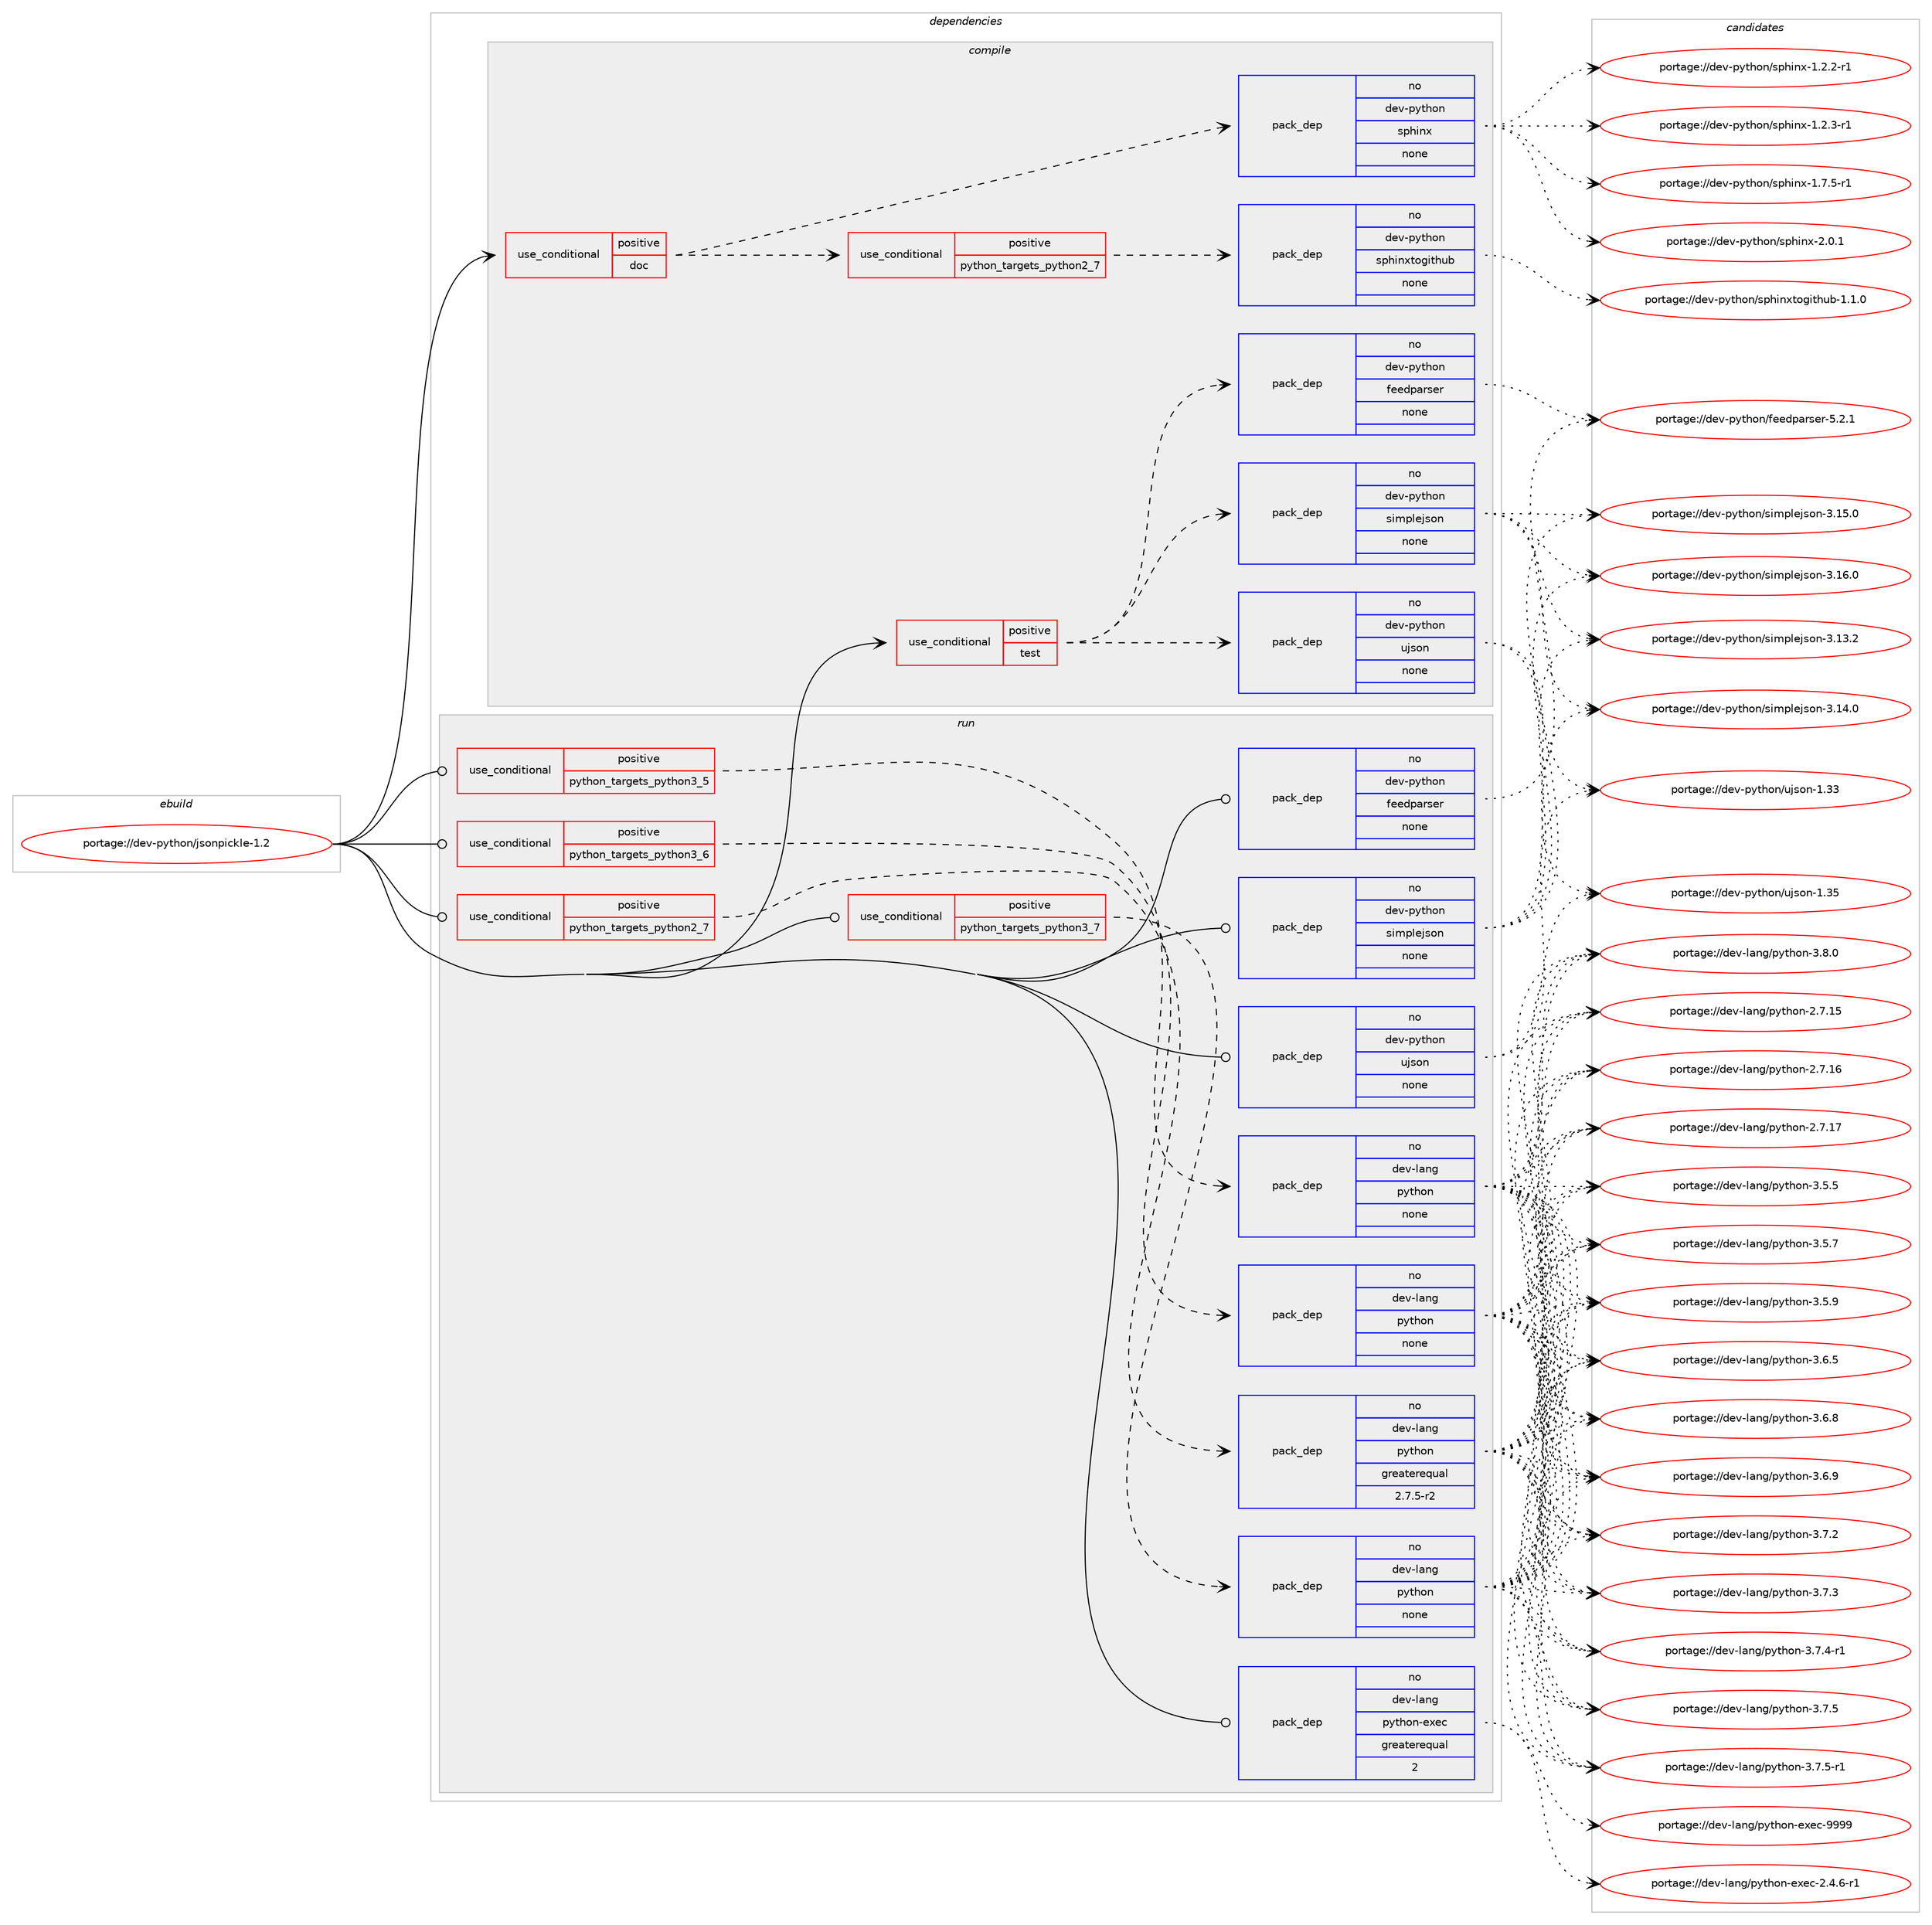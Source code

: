digraph prolog {

# *************
# Graph options
# *************

newrank=true;
concentrate=true;
compound=true;
graph [rankdir=LR,fontname=Helvetica,fontsize=10,ranksep=1.5];#, ranksep=2.5, nodesep=0.2];
edge  [arrowhead=vee];
node  [fontname=Helvetica,fontsize=10];

# **********
# The ebuild
# **********

subgraph cluster_leftcol {
color=gray;
rank=same;
label=<<i>ebuild</i>>;
id [label="portage://dev-python/jsonpickle-1.2", color=red, width=4, href="../dev-python/jsonpickle-1.2.svg"];
}

# ****************
# The dependencies
# ****************

subgraph cluster_midcol {
color=gray;
label=<<i>dependencies</i>>;
subgraph cluster_compile {
fillcolor="#eeeeee";
style=filled;
label=<<i>compile</i>>;
subgraph cond30802 {
dependency146401 [label=<<TABLE BORDER="0" CELLBORDER="1" CELLSPACING="0" CELLPADDING="4"><TR><TD ROWSPAN="3" CELLPADDING="10">use_conditional</TD></TR><TR><TD>positive</TD></TR><TR><TD>doc</TD></TR></TABLE>>, shape=none, color=red];
subgraph pack112277 {
dependency146402 [label=<<TABLE BORDER="0" CELLBORDER="1" CELLSPACING="0" CELLPADDING="4" WIDTH="220"><TR><TD ROWSPAN="6" CELLPADDING="30">pack_dep</TD></TR><TR><TD WIDTH="110">no</TD></TR><TR><TD>dev-python</TD></TR><TR><TD>sphinx</TD></TR><TR><TD>none</TD></TR><TR><TD></TD></TR></TABLE>>, shape=none, color=blue];
}
dependency146401:e -> dependency146402:w [weight=20,style="dashed",arrowhead="vee"];
subgraph cond30803 {
dependency146403 [label=<<TABLE BORDER="0" CELLBORDER="1" CELLSPACING="0" CELLPADDING="4"><TR><TD ROWSPAN="3" CELLPADDING="10">use_conditional</TD></TR><TR><TD>positive</TD></TR><TR><TD>python_targets_python2_7</TD></TR></TABLE>>, shape=none, color=red];
subgraph pack112278 {
dependency146404 [label=<<TABLE BORDER="0" CELLBORDER="1" CELLSPACING="0" CELLPADDING="4" WIDTH="220"><TR><TD ROWSPAN="6" CELLPADDING="30">pack_dep</TD></TR><TR><TD WIDTH="110">no</TD></TR><TR><TD>dev-python</TD></TR><TR><TD>sphinxtogithub</TD></TR><TR><TD>none</TD></TR><TR><TD></TD></TR></TABLE>>, shape=none, color=blue];
}
dependency146403:e -> dependency146404:w [weight=20,style="dashed",arrowhead="vee"];
}
dependency146401:e -> dependency146403:w [weight=20,style="dashed",arrowhead="vee"];
}
id:e -> dependency146401:w [weight=20,style="solid",arrowhead="vee"];
subgraph cond30804 {
dependency146405 [label=<<TABLE BORDER="0" CELLBORDER="1" CELLSPACING="0" CELLPADDING="4"><TR><TD ROWSPAN="3" CELLPADDING="10">use_conditional</TD></TR><TR><TD>positive</TD></TR><TR><TD>test</TD></TR></TABLE>>, shape=none, color=red];
subgraph pack112279 {
dependency146406 [label=<<TABLE BORDER="0" CELLBORDER="1" CELLSPACING="0" CELLPADDING="4" WIDTH="220"><TR><TD ROWSPAN="6" CELLPADDING="30">pack_dep</TD></TR><TR><TD WIDTH="110">no</TD></TR><TR><TD>dev-python</TD></TR><TR><TD>simplejson</TD></TR><TR><TD>none</TD></TR><TR><TD></TD></TR></TABLE>>, shape=none, color=blue];
}
dependency146405:e -> dependency146406:w [weight=20,style="dashed",arrowhead="vee"];
subgraph pack112280 {
dependency146407 [label=<<TABLE BORDER="0" CELLBORDER="1" CELLSPACING="0" CELLPADDING="4" WIDTH="220"><TR><TD ROWSPAN="6" CELLPADDING="30">pack_dep</TD></TR><TR><TD WIDTH="110">no</TD></TR><TR><TD>dev-python</TD></TR><TR><TD>feedparser</TD></TR><TR><TD>none</TD></TR><TR><TD></TD></TR></TABLE>>, shape=none, color=blue];
}
dependency146405:e -> dependency146407:w [weight=20,style="dashed",arrowhead="vee"];
subgraph pack112281 {
dependency146408 [label=<<TABLE BORDER="0" CELLBORDER="1" CELLSPACING="0" CELLPADDING="4" WIDTH="220"><TR><TD ROWSPAN="6" CELLPADDING="30">pack_dep</TD></TR><TR><TD WIDTH="110">no</TD></TR><TR><TD>dev-python</TD></TR><TR><TD>ujson</TD></TR><TR><TD>none</TD></TR><TR><TD></TD></TR></TABLE>>, shape=none, color=blue];
}
dependency146405:e -> dependency146408:w [weight=20,style="dashed",arrowhead="vee"];
}
id:e -> dependency146405:w [weight=20,style="solid",arrowhead="vee"];
}
subgraph cluster_compileandrun {
fillcolor="#eeeeee";
style=filled;
label=<<i>compile and run</i>>;
}
subgraph cluster_run {
fillcolor="#eeeeee";
style=filled;
label=<<i>run</i>>;
subgraph cond30805 {
dependency146409 [label=<<TABLE BORDER="0" CELLBORDER="1" CELLSPACING="0" CELLPADDING="4"><TR><TD ROWSPAN="3" CELLPADDING="10">use_conditional</TD></TR><TR><TD>positive</TD></TR><TR><TD>python_targets_python2_7</TD></TR></TABLE>>, shape=none, color=red];
subgraph pack112282 {
dependency146410 [label=<<TABLE BORDER="0" CELLBORDER="1" CELLSPACING="0" CELLPADDING="4" WIDTH="220"><TR><TD ROWSPAN="6" CELLPADDING="30">pack_dep</TD></TR><TR><TD WIDTH="110">no</TD></TR><TR><TD>dev-lang</TD></TR><TR><TD>python</TD></TR><TR><TD>greaterequal</TD></TR><TR><TD>2.7.5-r2</TD></TR></TABLE>>, shape=none, color=blue];
}
dependency146409:e -> dependency146410:w [weight=20,style="dashed",arrowhead="vee"];
}
id:e -> dependency146409:w [weight=20,style="solid",arrowhead="odot"];
subgraph cond30806 {
dependency146411 [label=<<TABLE BORDER="0" CELLBORDER="1" CELLSPACING="0" CELLPADDING="4"><TR><TD ROWSPAN="3" CELLPADDING="10">use_conditional</TD></TR><TR><TD>positive</TD></TR><TR><TD>python_targets_python3_5</TD></TR></TABLE>>, shape=none, color=red];
subgraph pack112283 {
dependency146412 [label=<<TABLE BORDER="0" CELLBORDER="1" CELLSPACING="0" CELLPADDING="4" WIDTH="220"><TR><TD ROWSPAN="6" CELLPADDING="30">pack_dep</TD></TR><TR><TD WIDTH="110">no</TD></TR><TR><TD>dev-lang</TD></TR><TR><TD>python</TD></TR><TR><TD>none</TD></TR><TR><TD></TD></TR></TABLE>>, shape=none, color=blue];
}
dependency146411:e -> dependency146412:w [weight=20,style="dashed",arrowhead="vee"];
}
id:e -> dependency146411:w [weight=20,style="solid",arrowhead="odot"];
subgraph cond30807 {
dependency146413 [label=<<TABLE BORDER="0" CELLBORDER="1" CELLSPACING="0" CELLPADDING="4"><TR><TD ROWSPAN="3" CELLPADDING="10">use_conditional</TD></TR><TR><TD>positive</TD></TR><TR><TD>python_targets_python3_6</TD></TR></TABLE>>, shape=none, color=red];
subgraph pack112284 {
dependency146414 [label=<<TABLE BORDER="0" CELLBORDER="1" CELLSPACING="0" CELLPADDING="4" WIDTH="220"><TR><TD ROWSPAN="6" CELLPADDING="30">pack_dep</TD></TR><TR><TD WIDTH="110">no</TD></TR><TR><TD>dev-lang</TD></TR><TR><TD>python</TD></TR><TR><TD>none</TD></TR><TR><TD></TD></TR></TABLE>>, shape=none, color=blue];
}
dependency146413:e -> dependency146414:w [weight=20,style="dashed",arrowhead="vee"];
}
id:e -> dependency146413:w [weight=20,style="solid",arrowhead="odot"];
subgraph cond30808 {
dependency146415 [label=<<TABLE BORDER="0" CELLBORDER="1" CELLSPACING="0" CELLPADDING="4"><TR><TD ROWSPAN="3" CELLPADDING="10">use_conditional</TD></TR><TR><TD>positive</TD></TR><TR><TD>python_targets_python3_7</TD></TR></TABLE>>, shape=none, color=red];
subgraph pack112285 {
dependency146416 [label=<<TABLE BORDER="0" CELLBORDER="1" CELLSPACING="0" CELLPADDING="4" WIDTH="220"><TR><TD ROWSPAN="6" CELLPADDING="30">pack_dep</TD></TR><TR><TD WIDTH="110">no</TD></TR><TR><TD>dev-lang</TD></TR><TR><TD>python</TD></TR><TR><TD>none</TD></TR><TR><TD></TD></TR></TABLE>>, shape=none, color=blue];
}
dependency146415:e -> dependency146416:w [weight=20,style="dashed",arrowhead="vee"];
}
id:e -> dependency146415:w [weight=20,style="solid",arrowhead="odot"];
subgraph pack112286 {
dependency146417 [label=<<TABLE BORDER="0" CELLBORDER="1" CELLSPACING="0" CELLPADDING="4" WIDTH="220"><TR><TD ROWSPAN="6" CELLPADDING="30">pack_dep</TD></TR><TR><TD WIDTH="110">no</TD></TR><TR><TD>dev-lang</TD></TR><TR><TD>python-exec</TD></TR><TR><TD>greaterequal</TD></TR><TR><TD>2</TD></TR></TABLE>>, shape=none, color=blue];
}
id:e -> dependency146417:w [weight=20,style="solid",arrowhead="odot"];
subgraph pack112287 {
dependency146418 [label=<<TABLE BORDER="0" CELLBORDER="1" CELLSPACING="0" CELLPADDING="4" WIDTH="220"><TR><TD ROWSPAN="6" CELLPADDING="30">pack_dep</TD></TR><TR><TD WIDTH="110">no</TD></TR><TR><TD>dev-python</TD></TR><TR><TD>feedparser</TD></TR><TR><TD>none</TD></TR><TR><TD></TD></TR></TABLE>>, shape=none, color=blue];
}
id:e -> dependency146418:w [weight=20,style="solid",arrowhead="odot"];
subgraph pack112288 {
dependency146419 [label=<<TABLE BORDER="0" CELLBORDER="1" CELLSPACING="0" CELLPADDING="4" WIDTH="220"><TR><TD ROWSPAN="6" CELLPADDING="30">pack_dep</TD></TR><TR><TD WIDTH="110">no</TD></TR><TR><TD>dev-python</TD></TR><TR><TD>simplejson</TD></TR><TR><TD>none</TD></TR><TR><TD></TD></TR></TABLE>>, shape=none, color=blue];
}
id:e -> dependency146419:w [weight=20,style="solid",arrowhead="odot"];
subgraph pack112289 {
dependency146420 [label=<<TABLE BORDER="0" CELLBORDER="1" CELLSPACING="0" CELLPADDING="4" WIDTH="220"><TR><TD ROWSPAN="6" CELLPADDING="30">pack_dep</TD></TR><TR><TD WIDTH="110">no</TD></TR><TR><TD>dev-python</TD></TR><TR><TD>ujson</TD></TR><TR><TD>none</TD></TR><TR><TD></TD></TR></TABLE>>, shape=none, color=blue];
}
id:e -> dependency146420:w [weight=20,style="solid",arrowhead="odot"];
}
}

# **************
# The candidates
# **************

subgraph cluster_choices {
rank=same;
color=gray;
label=<<i>candidates</i>>;

subgraph choice112277 {
color=black;
nodesep=1;
choiceportage10010111845112121116104111110471151121041051101204549465046504511449 [label="portage://dev-python/sphinx-1.2.2-r1", color=red, width=4,href="../dev-python/sphinx-1.2.2-r1.svg"];
choiceportage10010111845112121116104111110471151121041051101204549465046514511449 [label="portage://dev-python/sphinx-1.2.3-r1", color=red, width=4,href="../dev-python/sphinx-1.2.3-r1.svg"];
choiceportage10010111845112121116104111110471151121041051101204549465546534511449 [label="portage://dev-python/sphinx-1.7.5-r1", color=red, width=4,href="../dev-python/sphinx-1.7.5-r1.svg"];
choiceportage1001011184511212111610411111047115112104105110120455046484649 [label="portage://dev-python/sphinx-2.0.1", color=red, width=4,href="../dev-python/sphinx-2.0.1.svg"];
dependency146402:e -> choiceportage10010111845112121116104111110471151121041051101204549465046504511449:w [style=dotted,weight="100"];
dependency146402:e -> choiceportage10010111845112121116104111110471151121041051101204549465046514511449:w [style=dotted,weight="100"];
dependency146402:e -> choiceportage10010111845112121116104111110471151121041051101204549465546534511449:w [style=dotted,weight="100"];
dependency146402:e -> choiceportage1001011184511212111610411111047115112104105110120455046484649:w [style=dotted,weight="100"];
}
subgraph choice112278 {
color=black;
nodesep=1;
choiceportage100101118451121211161041111104711511210410511012011611110310511610411798454946494648 [label="portage://dev-python/sphinxtogithub-1.1.0", color=red, width=4,href="../dev-python/sphinxtogithub-1.1.0.svg"];
dependency146404:e -> choiceportage100101118451121211161041111104711511210410511012011611110310511610411798454946494648:w [style=dotted,weight="100"];
}
subgraph choice112279 {
color=black;
nodesep=1;
choiceportage100101118451121211161041111104711510510911210810110611511111045514649514650 [label="portage://dev-python/simplejson-3.13.2", color=red, width=4,href="../dev-python/simplejson-3.13.2.svg"];
choiceportage100101118451121211161041111104711510510911210810110611511111045514649524648 [label="portage://dev-python/simplejson-3.14.0", color=red, width=4,href="../dev-python/simplejson-3.14.0.svg"];
choiceportage100101118451121211161041111104711510510911210810110611511111045514649534648 [label="portage://dev-python/simplejson-3.15.0", color=red, width=4,href="../dev-python/simplejson-3.15.0.svg"];
choiceportage100101118451121211161041111104711510510911210810110611511111045514649544648 [label="portage://dev-python/simplejson-3.16.0", color=red, width=4,href="../dev-python/simplejson-3.16.0.svg"];
dependency146406:e -> choiceportage100101118451121211161041111104711510510911210810110611511111045514649514650:w [style=dotted,weight="100"];
dependency146406:e -> choiceportage100101118451121211161041111104711510510911210810110611511111045514649524648:w [style=dotted,weight="100"];
dependency146406:e -> choiceportage100101118451121211161041111104711510510911210810110611511111045514649534648:w [style=dotted,weight="100"];
dependency146406:e -> choiceportage100101118451121211161041111104711510510911210810110611511111045514649544648:w [style=dotted,weight="100"];
}
subgraph choice112280 {
color=black;
nodesep=1;
choiceportage100101118451121211161041111104710210110110011297114115101114455346504649 [label="portage://dev-python/feedparser-5.2.1", color=red, width=4,href="../dev-python/feedparser-5.2.1.svg"];
dependency146407:e -> choiceportage100101118451121211161041111104710210110110011297114115101114455346504649:w [style=dotted,weight="100"];
}
subgraph choice112281 {
color=black;
nodesep=1;
choiceportage10010111845112121116104111110471171061151111104549465151 [label="portage://dev-python/ujson-1.33", color=red, width=4,href="../dev-python/ujson-1.33.svg"];
choiceportage10010111845112121116104111110471171061151111104549465153 [label="portage://dev-python/ujson-1.35", color=red, width=4,href="../dev-python/ujson-1.35.svg"];
dependency146408:e -> choiceportage10010111845112121116104111110471171061151111104549465151:w [style=dotted,weight="100"];
dependency146408:e -> choiceportage10010111845112121116104111110471171061151111104549465153:w [style=dotted,weight="100"];
}
subgraph choice112282 {
color=black;
nodesep=1;
choiceportage10010111845108971101034711212111610411111045504655464953 [label="portage://dev-lang/python-2.7.15", color=red, width=4,href="../dev-lang/python-2.7.15.svg"];
choiceportage10010111845108971101034711212111610411111045504655464954 [label="portage://dev-lang/python-2.7.16", color=red, width=4,href="../dev-lang/python-2.7.16.svg"];
choiceportage10010111845108971101034711212111610411111045504655464955 [label="portage://dev-lang/python-2.7.17", color=red, width=4,href="../dev-lang/python-2.7.17.svg"];
choiceportage100101118451089711010347112121116104111110455146534653 [label="portage://dev-lang/python-3.5.5", color=red, width=4,href="../dev-lang/python-3.5.5.svg"];
choiceportage100101118451089711010347112121116104111110455146534655 [label="portage://dev-lang/python-3.5.7", color=red, width=4,href="../dev-lang/python-3.5.7.svg"];
choiceportage100101118451089711010347112121116104111110455146534657 [label="portage://dev-lang/python-3.5.9", color=red, width=4,href="../dev-lang/python-3.5.9.svg"];
choiceportage100101118451089711010347112121116104111110455146544653 [label="portage://dev-lang/python-3.6.5", color=red, width=4,href="../dev-lang/python-3.6.5.svg"];
choiceportage100101118451089711010347112121116104111110455146544656 [label="portage://dev-lang/python-3.6.8", color=red, width=4,href="../dev-lang/python-3.6.8.svg"];
choiceportage100101118451089711010347112121116104111110455146544657 [label="portage://dev-lang/python-3.6.9", color=red, width=4,href="../dev-lang/python-3.6.9.svg"];
choiceportage100101118451089711010347112121116104111110455146554650 [label="portage://dev-lang/python-3.7.2", color=red, width=4,href="../dev-lang/python-3.7.2.svg"];
choiceportage100101118451089711010347112121116104111110455146554651 [label="portage://dev-lang/python-3.7.3", color=red, width=4,href="../dev-lang/python-3.7.3.svg"];
choiceportage1001011184510897110103471121211161041111104551465546524511449 [label="portage://dev-lang/python-3.7.4-r1", color=red, width=4,href="../dev-lang/python-3.7.4-r1.svg"];
choiceportage100101118451089711010347112121116104111110455146554653 [label="portage://dev-lang/python-3.7.5", color=red, width=4,href="../dev-lang/python-3.7.5.svg"];
choiceportage1001011184510897110103471121211161041111104551465546534511449 [label="portage://dev-lang/python-3.7.5-r1", color=red, width=4,href="../dev-lang/python-3.7.5-r1.svg"];
choiceportage100101118451089711010347112121116104111110455146564648 [label="portage://dev-lang/python-3.8.0", color=red, width=4,href="../dev-lang/python-3.8.0.svg"];
dependency146410:e -> choiceportage10010111845108971101034711212111610411111045504655464953:w [style=dotted,weight="100"];
dependency146410:e -> choiceportage10010111845108971101034711212111610411111045504655464954:w [style=dotted,weight="100"];
dependency146410:e -> choiceportage10010111845108971101034711212111610411111045504655464955:w [style=dotted,weight="100"];
dependency146410:e -> choiceportage100101118451089711010347112121116104111110455146534653:w [style=dotted,weight="100"];
dependency146410:e -> choiceportage100101118451089711010347112121116104111110455146534655:w [style=dotted,weight="100"];
dependency146410:e -> choiceportage100101118451089711010347112121116104111110455146534657:w [style=dotted,weight="100"];
dependency146410:e -> choiceportage100101118451089711010347112121116104111110455146544653:w [style=dotted,weight="100"];
dependency146410:e -> choiceportage100101118451089711010347112121116104111110455146544656:w [style=dotted,weight="100"];
dependency146410:e -> choiceportage100101118451089711010347112121116104111110455146544657:w [style=dotted,weight="100"];
dependency146410:e -> choiceportage100101118451089711010347112121116104111110455146554650:w [style=dotted,weight="100"];
dependency146410:e -> choiceportage100101118451089711010347112121116104111110455146554651:w [style=dotted,weight="100"];
dependency146410:e -> choiceportage1001011184510897110103471121211161041111104551465546524511449:w [style=dotted,weight="100"];
dependency146410:e -> choiceportage100101118451089711010347112121116104111110455146554653:w [style=dotted,weight="100"];
dependency146410:e -> choiceportage1001011184510897110103471121211161041111104551465546534511449:w [style=dotted,weight="100"];
dependency146410:e -> choiceportage100101118451089711010347112121116104111110455146564648:w [style=dotted,weight="100"];
}
subgraph choice112283 {
color=black;
nodesep=1;
choiceportage10010111845108971101034711212111610411111045504655464953 [label="portage://dev-lang/python-2.7.15", color=red, width=4,href="../dev-lang/python-2.7.15.svg"];
choiceportage10010111845108971101034711212111610411111045504655464954 [label="portage://dev-lang/python-2.7.16", color=red, width=4,href="../dev-lang/python-2.7.16.svg"];
choiceportage10010111845108971101034711212111610411111045504655464955 [label="portage://dev-lang/python-2.7.17", color=red, width=4,href="../dev-lang/python-2.7.17.svg"];
choiceportage100101118451089711010347112121116104111110455146534653 [label="portage://dev-lang/python-3.5.5", color=red, width=4,href="../dev-lang/python-3.5.5.svg"];
choiceportage100101118451089711010347112121116104111110455146534655 [label="portage://dev-lang/python-3.5.7", color=red, width=4,href="../dev-lang/python-3.5.7.svg"];
choiceportage100101118451089711010347112121116104111110455146534657 [label="portage://dev-lang/python-3.5.9", color=red, width=4,href="../dev-lang/python-3.5.9.svg"];
choiceportage100101118451089711010347112121116104111110455146544653 [label="portage://dev-lang/python-3.6.5", color=red, width=4,href="../dev-lang/python-3.6.5.svg"];
choiceportage100101118451089711010347112121116104111110455146544656 [label="portage://dev-lang/python-3.6.8", color=red, width=4,href="../dev-lang/python-3.6.8.svg"];
choiceportage100101118451089711010347112121116104111110455146544657 [label="portage://dev-lang/python-3.6.9", color=red, width=4,href="../dev-lang/python-3.6.9.svg"];
choiceportage100101118451089711010347112121116104111110455146554650 [label="portage://dev-lang/python-3.7.2", color=red, width=4,href="../dev-lang/python-3.7.2.svg"];
choiceportage100101118451089711010347112121116104111110455146554651 [label="portage://dev-lang/python-3.7.3", color=red, width=4,href="../dev-lang/python-3.7.3.svg"];
choiceportage1001011184510897110103471121211161041111104551465546524511449 [label="portage://dev-lang/python-3.7.4-r1", color=red, width=4,href="../dev-lang/python-3.7.4-r1.svg"];
choiceportage100101118451089711010347112121116104111110455146554653 [label="portage://dev-lang/python-3.7.5", color=red, width=4,href="../dev-lang/python-3.7.5.svg"];
choiceportage1001011184510897110103471121211161041111104551465546534511449 [label="portage://dev-lang/python-3.7.5-r1", color=red, width=4,href="../dev-lang/python-3.7.5-r1.svg"];
choiceportage100101118451089711010347112121116104111110455146564648 [label="portage://dev-lang/python-3.8.0", color=red, width=4,href="../dev-lang/python-3.8.0.svg"];
dependency146412:e -> choiceportage10010111845108971101034711212111610411111045504655464953:w [style=dotted,weight="100"];
dependency146412:e -> choiceportage10010111845108971101034711212111610411111045504655464954:w [style=dotted,weight="100"];
dependency146412:e -> choiceportage10010111845108971101034711212111610411111045504655464955:w [style=dotted,weight="100"];
dependency146412:e -> choiceportage100101118451089711010347112121116104111110455146534653:w [style=dotted,weight="100"];
dependency146412:e -> choiceportage100101118451089711010347112121116104111110455146534655:w [style=dotted,weight="100"];
dependency146412:e -> choiceportage100101118451089711010347112121116104111110455146534657:w [style=dotted,weight="100"];
dependency146412:e -> choiceportage100101118451089711010347112121116104111110455146544653:w [style=dotted,weight="100"];
dependency146412:e -> choiceportage100101118451089711010347112121116104111110455146544656:w [style=dotted,weight="100"];
dependency146412:e -> choiceportage100101118451089711010347112121116104111110455146544657:w [style=dotted,weight="100"];
dependency146412:e -> choiceportage100101118451089711010347112121116104111110455146554650:w [style=dotted,weight="100"];
dependency146412:e -> choiceportage100101118451089711010347112121116104111110455146554651:w [style=dotted,weight="100"];
dependency146412:e -> choiceportage1001011184510897110103471121211161041111104551465546524511449:w [style=dotted,weight="100"];
dependency146412:e -> choiceportage100101118451089711010347112121116104111110455146554653:w [style=dotted,weight="100"];
dependency146412:e -> choiceportage1001011184510897110103471121211161041111104551465546534511449:w [style=dotted,weight="100"];
dependency146412:e -> choiceportage100101118451089711010347112121116104111110455146564648:w [style=dotted,weight="100"];
}
subgraph choice112284 {
color=black;
nodesep=1;
choiceportage10010111845108971101034711212111610411111045504655464953 [label="portage://dev-lang/python-2.7.15", color=red, width=4,href="../dev-lang/python-2.7.15.svg"];
choiceportage10010111845108971101034711212111610411111045504655464954 [label="portage://dev-lang/python-2.7.16", color=red, width=4,href="../dev-lang/python-2.7.16.svg"];
choiceportage10010111845108971101034711212111610411111045504655464955 [label="portage://dev-lang/python-2.7.17", color=red, width=4,href="../dev-lang/python-2.7.17.svg"];
choiceportage100101118451089711010347112121116104111110455146534653 [label="portage://dev-lang/python-3.5.5", color=red, width=4,href="../dev-lang/python-3.5.5.svg"];
choiceportage100101118451089711010347112121116104111110455146534655 [label="portage://dev-lang/python-3.5.7", color=red, width=4,href="../dev-lang/python-3.5.7.svg"];
choiceportage100101118451089711010347112121116104111110455146534657 [label="portage://dev-lang/python-3.5.9", color=red, width=4,href="../dev-lang/python-3.5.9.svg"];
choiceportage100101118451089711010347112121116104111110455146544653 [label="portage://dev-lang/python-3.6.5", color=red, width=4,href="../dev-lang/python-3.6.5.svg"];
choiceportage100101118451089711010347112121116104111110455146544656 [label="portage://dev-lang/python-3.6.8", color=red, width=4,href="../dev-lang/python-3.6.8.svg"];
choiceportage100101118451089711010347112121116104111110455146544657 [label="portage://dev-lang/python-3.6.9", color=red, width=4,href="../dev-lang/python-3.6.9.svg"];
choiceportage100101118451089711010347112121116104111110455146554650 [label="portage://dev-lang/python-3.7.2", color=red, width=4,href="../dev-lang/python-3.7.2.svg"];
choiceportage100101118451089711010347112121116104111110455146554651 [label="portage://dev-lang/python-3.7.3", color=red, width=4,href="../dev-lang/python-3.7.3.svg"];
choiceportage1001011184510897110103471121211161041111104551465546524511449 [label="portage://dev-lang/python-3.7.4-r1", color=red, width=4,href="../dev-lang/python-3.7.4-r1.svg"];
choiceportage100101118451089711010347112121116104111110455146554653 [label="portage://dev-lang/python-3.7.5", color=red, width=4,href="../dev-lang/python-3.7.5.svg"];
choiceportage1001011184510897110103471121211161041111104551465546534511449 [label="portage://dev-lang/python-3.7.5-r1", color=red, width=4,href="../dev-lang/python-3.7.5-r1.svg"];
choiceportage100101118451089711010347112121116104111110455146564648 [label="portage://dev-lang/python-3.8.0", color=red, width=4,href="../dev-lang/python-3.8.0.svg"];
dependency146414:e -> choiceportage10010111845108971101034711212111610411111045504655464953:w [style=dotted,weight="100"];
dependency146414:e -> choiceportage10010111845108971101034711212111610411111045504655464954:w [style=dotted,weight="100"];
dependency146414:e -> choiceportage10010111845108971101034711212111610411111045504655464955:w [style=dotted,weight="100"];
dependency146414:e -> choiceportage100101118451089711010347112121116104111110455146534653:w [style=dotted,weight="100"];
dependency146414:e -> choiceportage100101118451089711010347112121116104111110455146534655:w [style=dotted,weight="100"];
dependency146414:e -> choiceportage100101118451089711010347112121116104111110455146534657:w [style=dotted,weight="100"];
dependency146414:e -> choiceportage100101118451089711010347112121116104111110455146544653:w [style=dotted,weight="100"];
dependency146414:e -> choiceportage100101118451089711010347112121116104111110455146544656:w [style=dotted,weight="100"];
dependency146414:e -> choiceportage100101118451089711010347112121116104111110455146544657:w [style=dotted,weight="100"];
dependency146414:e -> choiceportage100101118451089711010347112121116104111110455146554650:w [style=dotted,weight="100"];
dependency146414:e -> choiceportage100101118451089711010347112121116104111110455146554651:w [style=dotted,weight="100"];
dependency146414:e -> choiceportage1001011184510897110103471121211161041111104551465546524511449:w [style=dotted,weight="100"];
dependency146414:e -> choiceportage100101118451089711010347112121116104111110455146554653:w [style=dotted,weight="100"];
dependency146414:e -> choiceportage1001011184510897110103471121211161041111104551465546534511449:w [style=dotted,weight="100"];
dependency146414:e -> choiceportage100101118451089711010347112121116104111110455146564648:w [style=dotted,weight="100"];
}
subgraph choice112285 {
color=black;
nodesep=1;
choiceportage10010111845108971101034711212111610411111045504655464953 [label="portage://dev-lang/python-2.7.15", color=red, width=4,href="../dev-lang/python-2.7.15.svg"];
choiceportage10010111845108971101034711212111610411111045504655464954 [label="portage://dev-lang/python-2.7.16", color=red, width=4,href="../dev-lang/python-2.7.16.svg"];
choiceportage10010111845108971101034711212111610411111045504655464955 [label="portage://dev-lang/python-2.7.17", color=red, width=4,href="../dev-lang/python-2.7.17.svg"];
choiceportage100101118451089711010347112121116104111110455146534653 [label="portage://dev-lang/python-3.5.5", color=red, width=4,href="../dev-lang/python-3.5.5.svg"];
choiceportage100101118451089711010347112121116104111110455146534655 [label="portage://dev-lang/python-3.5.7", color=red, width=4,href="../dev-lang/python-3.5.7.svg"];
choiceportage100101118451089711010347112121116104111110455146534657 [label="portage://dev-lang/python-3.5.9", color=red, width=4,href="../dev-lang/python-3.5.9.svg"];
choiceportage100101118451089711010347112121116104111110455146544653 [label="portage://dev-lang/python-3.6.5", color=red, width=4,href="../dev-lang/python-3.6.5.svg"];
choiceportage100101118451089711010347112121116104111110455146544656 [label="portage://dev-lang/python-3.6.8", color=red, width=4,href="../dev-lang/python-3.6.8.svg"];
choiceportage100101118451089711010347112121116104111110455146544657 [label="portage://dev-lang/python-3.6.9", color=red, width=4,href="../dev-lang/python-3.6.9.svg"];
choiceportage100101118451089711010347112121116104111110455146554650 [label="portage://dev-lang/python-3.7.2", color=red, width=4,href="../dev-lang/python-3.7.2.svg"];
choiceportage100101118451089711010347112121116104111110455146554651 [label="portage://dev-lang/python-3.7.3", color=red, width=4,href="../dev-lang/python-3.7.3.svg"];
choiceportage1001011184510897110103471121211161041111104551465546524511449 [label="portage://dev-lang/python-3.7.4-r1", color=red, width=4,href="../dev-lang/python-3.7.4-r1.svg"];
choiceportage100101118451089711010347112121116104111110455146554653 [label="portage://dev-lang/python-3.7.5", color=red, width=4,href="../dev-lang/python-3.7.5.svg"];
choiceportage1001011184510897110103471121211161041111104551465546534511449 [label="portage://dev-lang/python-3.7.5-r1", color=red, width=4,href="../dev-lang/python-3.7.5-r1.svg"];
choiceportage100101118451089711010347112121116104111110455146564648 [label="portage://dev-lang/python-3.8.0", color=red, width=4,href="../dev-lang/python-3.8.0.svg"];
dependency146416:e -> choiceportage10010111845108971101034711212111610411111045504655464953:w [style=dotted,weight="100"];
dependency146416:e -> choiceportage10010111845108971101034711212111610411111045504655464954:w [style=dotted,weight="100"];
dependency146416:e -> choiceportage10010111845108971101034711212111610411111045504655464955:w [style=dotted,weight="100"];
dependency146416:e -> choiceportage100101118451089711010347112121116104111110455146534653:w [style=dotted,weight="100"];
dependency146416:e -> choiceportage100101118451089711010347112121116104111110455146534655:w [style=dotted,weight="100"];
dependency146416:e -> choiceportage100101118451089711010347112121116104111110455146534657:w [style=dotted,weight="100"];
dependency146416:e -> choiceportage100101118451089711010347112121116104111110455146544653:w [style=dotted,weight="100"];
dependency146416:e -> choiceportage100101118451089711010347112121116104111110455146544656:w [style=dotted,weight="100"];
dependency146416:e -> choiceportage100101118451089711010347112121116104111110455146544657:w [style=dotted,weight="100"];
dependency146416:e -> choiceportage100101118451089711010347112121116104111110455146554650:w [style=dotted,weight="100"];
dependency146416:e -> choiceportage100101118451089711010347112121116104111110455146554651:w [style=dotted,weight="100"];
dependency146416:e -> choiceportage1001011184510897110103471121211161041111104551465546524511449:w [style=dotted,weight="100"];
dependency146416:e -> choiceportage100101118451089711010347112121116104111110455146554653:w [style=dotted,weight="100"];
dependency146416:e -> choiceportage1001011184510897110103471121211161041111104551465546534511449:w [style=dotted,weight="100"];
dependency146416:e -> choiceportage100101118451089711010347112121116104111110455146564648:w [style=dotted,weight="100"];
}
subgraph choice112286 {
color=black;
nodesep=1;
choiceportage10010111845108971101034711212111610411111045101120101994550465246544511449 [label="portage://dev-lang/python-exec-2.4.6-r1", color=red, width=4,href="../dev-lang/python-exec-2.4.6-r1.svg"];
choiceportage10010111845108971101034711212111610411111045101120101994557575757 [label="portage://dev-lang/python-exec-9999", color=red, width=4,href="../dev-lang/python-exec-9999.svg"];
dependency146417:e -> choiceportage10010111845108971101034711212111610411111045101120101994550465246544511449:w [style=dotted,weight="100"];
dependency146417:e -> choiceportage10010111845108971101034711212111610411111045101120101994557575757:w [style=dotted,weight="100"];
}
subgraph choice112287 {
color=black;
nodesep=1;
choiceportage100101118451121211161041111104710210110110011297114115101114455346504649 [label="portage://dev-python/feedparser-5.2.1", color=red, width=4,href="../dev-python/feedparser-5.2.1.svg"];
dependency146418:e -> choiceportage100101118451121211161041111104710210110110011297114115101114455346504649:w [style=dotted,weight="100"];
}
subgraph choice112288 {
color=black;
nodesep=1;
choiceportage100101118451121211161041111104711510510911210810110611511111045514649514650 [label="portage://dev-python/simplejson-3.13.2", color=red, width=4,href="../dev-python/simplejson-3.13.2.svg"];
choiceportage100101118451121211161041111104711510510911210810110611511111045514649524648 [label="portage://dev-python/simplejson-3.14.0", color=red, width=4,href="../dev-python/simplejson-3.14.0.svg"];
choiceportage100101118451121211161041111104711510510911210810110611511111045514649534648 [label="portage://dev-python/simplejson-3.15.0", color=red, width=4,href="../dev-python/simplejson-3.15.0.svg"];
choiceportage100101118451121211161041111104711510510911210810110611511111045514649544648 [label="portage://dev-python/simplejson-3.16.0", color=red, width=4,href="../dev-python/simplejson-3.16.0.svg"];
dependency146419:e -> choiceportage100101118451121211161041111104711510510911210810110611511111045514649514650:w [style=dotted,weight="100"];
dependency146419:e -> choiceportage100101118451121211161041111104711510510911210810110611511111045514649524648:w [style=dotted,weight="100"];
dependency146419:e -> choiceportage100101118451121211161041111104711510510911210810110611511111045514649534648:w [style=dotted,weight="100"];
dependency146419:e -> choiceportage100101118451121211161041111104711510510911210810110611511111045514649544648:w [style=dotted,weight="100"];
}
subgraph choice112289 {
color=black;
nodesep=1;
choiceportage10010111845112121116104111110471171061151111104549465151 [label="portage://dev-python/ujson-1.33", color=red, width=4,href="../dev-python/ujson-1.33.svg"];
choiceportage10010111845112121116104111110471171061151111104549465153 [label="portage://dev-python/ujson-1.35", color=red, width=4,href="../dev-python/ujson-1.35.svg"];
dependency146420:e -> choiceportage10010111845112121116104111110471171061151111104549465151:w [style=dotted,weight="100"];
dependency146420:e -> choiceportage10010111845112121116104111110471171061151111104549465153:w [style=dotted,weight="100"];
}
}

}
